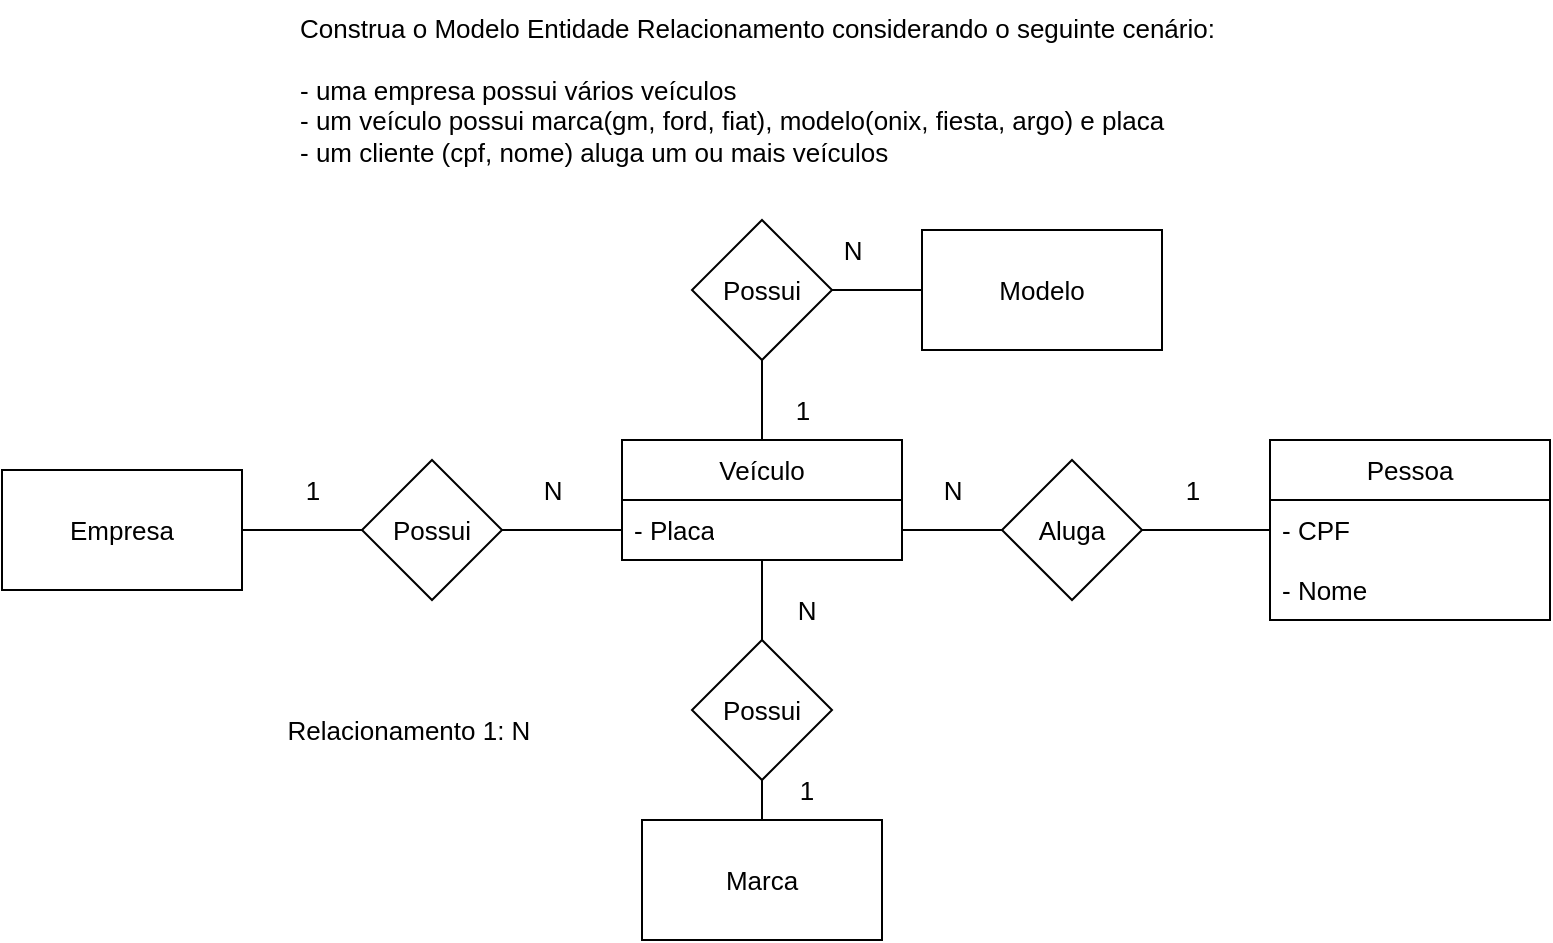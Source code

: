 <mxfile version="21.6.5" type="device">
  <diagram name="Página-1" id="9nsRbCZB0POZ5hsw9i7j">
    <mxGraphModel dx="1050" dy="581" grid="1" gridSize="10" guides="1" tooltips="1" connect="1" arrows="1" fold="1" page="1" pageScale="1" pageWidth="827" pageHeight="1169" math="0" shadow="0">
      <root>
        <mxCell id="0" />
        <mxCell id="1" parent="0" />
        <mxCell id="0hkbPRnvPxOjs1lozJpU-1" value="&lt;div style=&quot;font-size: 13px;&quot;&gt;&lt;font style=&quot;font-size: 13px;&quot;&gt;Construa o Modelo Entidade Relacionamento considerando o seguinte cenário:&lt;/font&gt;&lt;/div&gt;&lt;div style=&quot;font-size: 13px;&quot;&gt;&lt;font style=&quot;font-size: 13px;&quot;&gt;&lt;br&gt;&lt;/font&gt;&lt;/div&gt;&lt;div style=&quot;font-size: 13px;&quot;&gt;&lt;font style=&quot;font-size: 13px;&quot;&gt;- uma empresa possui vários veículos&lt;/font&gt;&lt;/div&gt;&lt;div style=&quot;font-size: 13px;&quot;&gt;&lt;font style=&quot;font-size: 13px;&quot;&gt;- um veículo possui marca(gm, ford, fiat), modelo(onix, fiesta, argo) e placa&lt;/font&gt;&lt;/div&gt;&lt;div style=&quot;font-size: 13px;&quot;&gt;&lt;font style=&quot;font-size: 13px;&quot;&gt;- um cliente (cpf, nome) aluga um ou mais veículos&lt;/font&gt;&lt;/div&gt;" style="text;html=1;align=left;verticalAlign=middle;resizable=0;points=[];autosize=1;strokeColor=none;fillColor=none;" parent="1" vertex="1">
          <mxGeometry x="174" y="10" width="480" height="90" as="geometry" />
        </mxCell>
        <mxCell id="0hkbPRnvPxOjs1lozJpU-9" value="&lt;span style=&quot;font-size: 13px;&quot;&gt;Veículo&lt;/span&gt;" style="swimlane;fontStyle=0;childLayout=stackLayout;horizontal=1;startSize=30;horizontalStack=0;resizeParent=1;resizeParentMax=0;resizeLast=0;collapsible=1;marginBottom=0;whiteSpace=wrap;html=1;" parent="1" vertex="1">
          <mxGeometry x="337" y="230" width="140" height="60" as="geometry" />
        </mxCell>
        <mxCell id="0hkbPRnvPxOjs1lozJpU-12" value="&lt;font style=&quot;font-size: 13px;&quot;&gt;- Placa&lt;/font&gt;" style="text;strokeColor=none;fillColor=none;align=left;verticalAlign=middle;spacingLeft=4;spacingRight=4;overflow=hidden;points=[[0,0.5],[1,0.5]];portConstraint=eastwest;rotatable=0;whiteSpace=wrap;html=1;" parent="0hkbPRnvPxOjs1lozJpU-9" vertex="1">
          <mxGeometry y="30" width="140" height="30" as="geometry" />
        </mxCell>
        <mxCell id="0hkbPRnvPxOjs1lozJpU-13" value="&lt;font style=&quot;font-size: 13px;&quot;&gt;Pessoa&lt;/font&gt;" style="swimlane;fontStyle=0;childLayout=stackLayout;horizontal=1;startSize=30;horizontalStack=0;resizeParent=1;resizeParentMax=0;resizeLast=0;collapsible=1;marginBottom=0;whiteSpace=wrap;html=1;" parent="1" vertex="1">
          <mxGeometry x="661" y="230" width="140" height="90" as="geometry" />
        </mxCell>
        <mxCell id="0hkbPRnvPxOjs1lozJpU-14" value="&lt;font style=&quot;font-size: 13px;&quot;&gt;- CPF&lt;/font&gt;" style="text;strokeColor=none;fillColor=none;align=left;verticalAlign=middle;spacingLeft=4;spacingRight=4;overflow=hidden;points=[[0,0.5],[1,0.5]];portConstraint=eastwest;rotatable=0;whiteSpace=wrap;html=1;" parent="0hkbPRnvPxOjs1lozJpU-13" vertex="1">
          <mxGeometry y="30" width="140" height="30" as="geometry" />
        </mxCell>
        <mxCell id="0hkbPRnvPxOjs1lozJpU-15" value="&lt;font style=&quot;font-size: 13px;&quot;&gt;- Nome&lt;/font&gt;" style="text;strokeColor=none;fillColor=none;align=left;verticalAlign=middle;spacingLeft=4;spacingRight=4;overflow=hidden;points=[[0,0.5],[1,0.5]];portConstraint=eastwest;rotatable=0;whiteSpace=wrap;html=1;" parent="0hkbPRnvPxOjs1lozJpU-13" vertex="1">
          <mxGeometry y="60" width="140" height="30" as="geometry" />
        </mxCell>
        <mxCell id="0hkbPRnvPxOjs1lozJpU-20" style="edgeStyle=orthogonalEdgeStyle;rounded=0;orthogonalLoop=1;jettySize=auto;html=1;entryX=0;entryY=0.5;entryDx=0;entryDy=0;endArrow=none;endFill=0;" parent="1" source="0hkbPRnvPxOjs1lozJpU-17" target="0hkbPRnvPxOjs1lozJpU-18" edge="1">
          <mxGeometry relative="1" as="geometry" />
        </mxCell>
        <mxCell id="0hkbPRnvPxOjs1lozJpU-17" value="&lt;font style=&quot;font-size: 13px;&quot;&gt;Empresa&lt;/font&gt;" style="rounded=0;whiteSpace=wrap;html=1;" parent="1" vertex="1">
          <mxGeometry x="27" y="245" width="120" height="60" as="geometry" />
        </mxCell>
        <mxCell id="0hkbPRnvPxOjs1lozJpU-21" style="edgeStyle=orthogonalEdgeStyle;rounded=0;orthogonalLoop=1;jettySize=auto;html=1;entryX=0;entryY=0.5;entryDx=0;entryDy=0;endArrow=none;endFill=0;" parent="1" source="0hkbPRnvPxOjs1lozJpU-18" edge="1">
          <mxGeometry relative="1" as="geometry">
            <mxPoint x="337" y="275" as="targetPoint" />
          </mxGeometry>
        </mxCell>
        <mxCell id="0hkbPRnvPxOjs1lozJpU-18" value="&lt;font style=&quot;font-size: 13px;&quot;&gt;Possui&lt;/font&gt;" style="rhombus;whiteSpace=wrap;html=1;" parent="1" vertex="1">
          <mxGeometry x="207" y="240" width="70" height="70" as="geometry" />
        </mxCell>
        <mxCell id="0hkbPRnvPxOjs1lozJpU-22" style="edgeStyle=orthogonalEdgeStyle;rounded=0;orthogonalLoop=1;jettySize=auto;html=1;entryX=1;entryY=0.5;entryDx=0;entryDy=0;endArrow=none;endFill=0;" parent="1" source="0hkbPRnvPxOjs1lozJpU-19" edge="1">
          <mxGeometry relative="1" as="geometry">
            <mxPoint x="477" y="275" as="targetPoint" />
          </mxGeometry>
        </mxCell>
        <mxCell id="0hkbPRnvPxOjs1lozJpU-23" style="edgeStyle=orthogonalEdgeStyle;rounded=0;orthogonalLoop=1;jettySize=auto;html=1;entryX=0;entryY=0.5;entryDx=0;entryDy=0;endArrow=none;endFill=0;" parent="1" source="0hkbPRnvPxOjs1lozJpU-19" target="0hkbPRnvPxOjs1lozJpU-14" edge="1">
          <mxGeometry relative="1" as="geometry" />
        </mxCell>
        <mxCell id="0hkbPRnvPxOjs1lozJpU-19" value="&lt;span style=&quot;font-size: 13px;&quot;&gt;Aluga&lt;/span&gt;" style="rhombus;whiteSpace=wrap;html=1;" parent="1" vertex="1">
          <mxGeometry x="527" y="240" width="70" height="70" as="geometry" />
        </mxCell>
        <mxCell id="0hkbPRnvPxOjs1lozJpU-24" value="&lt;font style=&quot;font-size: 13px;&quot;&gt;1&lt;/font&gt;" style="text;html=1;align=center;verticalAlign=middle;resizable=0;points=[];autosize=1;strokeColor=none;fillColor=none;" parent="1" vertex="1">
          <mxGeometry x="607" y="240" width="30" height="30" as="geometry" />
        </mxCell>
        <mxCell id="0hkbPRnvPxOjs1lozJpU-25" value="&lt;span style=&quot;font-size: 13px;&quot;&gt;N&lt;/span&gt;" style="text;html=1;align=center;verticalAlign=middle;resizable=0;points=[];autosize=1;strokeColor=none;fillColor=none;" parent="1" vertex="1">
          <mxGeometry x="287" y="240" width="30" height="30" as="geometry" />
        </mxCell>
        <mxCell id="0hkbPRnvPxOjs1lozJpU-26" value="&lt;span style=&quot;font-size: 13px;&quot;&gt;N&lt;/span&gt;" style="text;html=1;align=center;verticalAlign=middle;resizable=0;points=[];autosize=1;strokeColor=none;fillColor=none;" parent="1" vertex="1">
          <mxGeometry x="487" y="240" width="30" height="30" as="geometry" />
        </mxCell>
        <mxCell id="0hkbPRnvPxOjs1lozJpU-27" value="&lt;font style=&quot;font-size: 13px;&quot;&gt;1&lt;/font&gt;" style="text;html=1;align=center;verticalAlign=middle;resizable=0;points=[];autosize=1;strokeColor=none;fillColor=none;" parent="1" vertex="1">
          <mxGeometry x="167" y="240" width="30" height="30" as="geometry" />
        </mxCell>
        <mxCell id="0hkbPRnvPxOjs1lozJpU-28" value="&lt;font style=&quot;font-size: 13px;&quot;&gt;Relacionamento 1: N&lt;/font&gt;" style="text;html=1;align=center;verticalAlign=middle;resizable=0;points=[];autosize=1;strokeColor=none;fillColor=none;" parent="1" vertex="1">
          <mxGeometry x="160" y="360" width="140" height="30" as="geometry" />
        </mxCell>
        <mxCell id="Scqi7JpTfcDRUgtKIgYw-1" value="&lt;span style=&quot;font-size: 13px;&quot;&gt;Modelo&lt;/span&gt;" style="rounded=0;whiteSpace=wrap;html=1;" vertex="1" parent="1">
          <mxGeometry x="487" y="125" width="120" height="60" as="geometry" />
        </mxCell>
        <mxCell id="Scqi7JpTfcDRUgtKIgYw-2" value="&lt;span style=&quot;font-size: 13px;&quot;&gt;Marca&lt;/span&gt;" style="rounded=0;whiteSpace=wrap;html=1;" vertex="1" parent="1">
          <mxGeometry x="347" y="420" width="120" height="60" as="geometry" />
        </mxCell>
        <mxCell id="Scqi7JpTfcDRUgtKIgYw-5" style="edgeStyle=orthogonalEdgeStyle;rounded=0;orthogonalLoop=1;jettySize=auto;html=1;entryX=0;entryY=0.5;entryDx=0;entryDy=0;endArrow=none;endFill=0;" edge="1" parent="1" source="Scqi7JpTfcDRUgtKIgYw-3" target="Scqi7JpTfcDRUgtKIgYw-1">
          <mxGeometry relative="1" as="geometry" />
        </mxCell>
        <mxCell id="Scqi7JpTfcDRUgtKIgYw-6" style="edgeStyle=orthogonalEdgeStyle;rounded=0;orthogonalLoop=1;jettySize=auto;html=1;entryX=0.5;entryY=0;entryDx=0;entryDy=0;endArrow=none;endFill=0;" edge="1" parent="1" source="Scqi7JpTfcDRUgtKIgYw-3" target="0hkbPRnvPxOjs1lozJpU-9">
          <mxGeometry relative="1" as="geometry" />
        </mxCell>
        <mxCell id="Scqi7JpTfcDRUgtKIgYw-3" value="&lt;font style=&quot;font-size: 13px;&quot;&gt;Possui&lt;/font&gt;" style="rhombus;whiteSpace=wrap;html=1;" vertex="1" parent="1">
          <mxGeometry x="372" y="120" width="70" height="70" as="geometry" />
        </mxCell>
        <mxCell id="Scqi7JpTfcDRUgtKIgYw-8" style="edgeStyle=orthogonalEdgeStyle;rounded=0;orthogonalLoop=1;jettySize=auto;html=1;endArrow=none;endFill=0;" edge="1" parent="1" source="Scqi7JpTfcDRUgtKIgYw-4" target="0hkbPRnvPxOjs1lozJpU-9">
          <mxGeometry relative="1" as="geometry" />
        </mxCell>
        <mxCell id="Scqi7JpTfcDRUgtKIgYw-9" style="edgeStyle=orthogonalEdgeStyle;rounded=0;orthogonalLoop=1;jettySize=auto;html=1;entryX=0.5;entryY=0;entryDx=0;entryDy=0;endArrow=none;endFill=0;" edge="1" parent="1" source="Scqi7JpTfcDRUgtKIgYw-4" target="Scqi7JpTfcDRUgtKIgYw-2">
          <mxGeometry relative="1" as="geometry" />
        </mxCell>
        <mxCell id="Scqi7JpTfcDRUgtKIgYw-4" value="&lt;span style=&quot;font-size: 13px;&quot;&gt;Possui&lt;/span&gt;" style="rhombus;whiteSpace=wrap;html=1;" vertex="1" parent="1">
          <mxGeometry x="372" y="330" width="70" height="70" as="geometry" />
        </mxCell>
        <mxCell id="Scqi7JpTfcDRUgtKIgYw-10" value="&lt;span style=&quot;font-size: 13px;&quot;&gt;N&lt;/span&gt;" style="text;html=1;align=center;verticalAlign=middle;resizable=0;points=[];autosize=1;strokeColor=none;fillColor=none;" vertex="1" parent="1">
          <mxGeometry x="437" y="120" width="30" height="30" as="geometry" />
        </mxCell>
        <mxCell id="Scqi7JpTfcDRUgtKIgYw-11" value="&lt;font style=&quot;font-size: 13px;&quot;&gt;1&lt;/font&gt;" style="text;html=1;align=center;verticalAlign=middle;resizable=0;points=[];autosize=1;strokeColor=none;fillColor=none;" vertex="1" parent="1">
          <mxGeometry x="412" y="200" width="30" height="30" as="geometry" />
        </mxCell>
        <mxCell id="Scqi7JpTfcDRUgtKIgYw-12" value="&lt;span style=&quot;font-size: 13px;&quot;&gt;N&lt;/span&gt;" style="text;html=1;align=center;verticalAlign=middle;resizable=0;points=[];autosize=1;strokeColor=none;fillColor=none;" vertex="1" parent="1">
          <mxGeometry x="414" y="300" width="30" height="30" as="geometry" />
        </mxCell>
        <mxCell id="Scqi7JpTfcDRUgtKIgYw-13" value="&lt;font style=&quot;font-size: 13px;&quot;&gt;1&lt;/font&gt;" style="text;html=1;align=center;verticalAlign=middle;resizable=0;points=[];autosize=1;strokeColor=none;fillColor=none;" vertex="1" parent="1">
          <mxGeometry x="414" y="390" width="30" height="30" as="geometry" />
        </mxCell>
      </root>
    </mxGraphModel>
  </diagram>
</mxfile>
